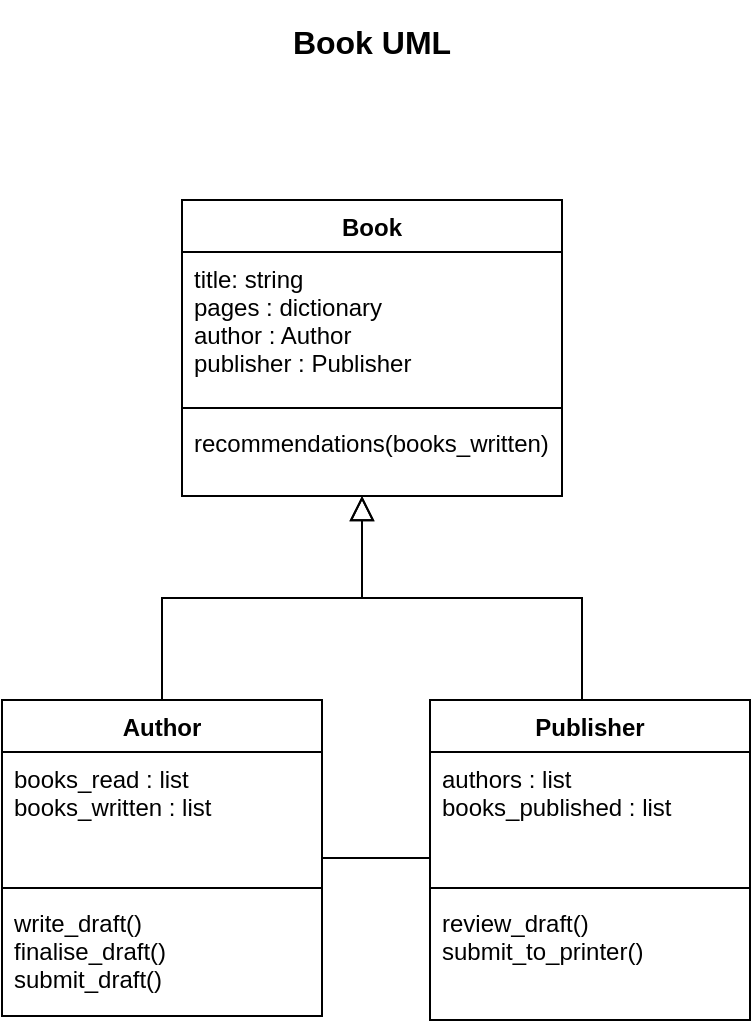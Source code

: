 <mxfile version="15.5.9" type="device"><diagram id="C5RBs43oDa-KdzZeNtuy" name="Page-1"><mxGraphModel dx="946" dy="645" grid="1" gridSize="10" guides="1" tooltips="1" connect="1" arrows="1" fold="1" page="1" pageScale="1" pageWidth="827" pageHeight="1169" math="0" shadow="0"><root><mxCell id="WIyWlLk6GJQsqaUBKTNV-0"/><mxCell id="WIyWlLk6GJQsqaUBKTNV-1" parent="WIyWlLk6GJQsqaUBKTNV-0"/><mxCell id="zkfFHV4jXpPFQw0GAbJ--12" value="" style="endArrow=block;endSize=10;endFill=0;shadow=0;strokeWidth=1;rounded=0;edgeStyle=elbowEdgeStyle;elbow=vertical;" parent="WIyWlLk6GJQsqaUBKTNV-1" edge="1"><mxGeometry width="160" relative="1" as="geometry"><mxPoint x="307" y="370" as="sourcePoint"/><mxPoint x="407" y="268" as="targetPoint"/></mxGeometry></mxCell><mxCell id="zkfFHV4jXpPFQw0GAbJ--16" value="" style="endArrow=block;endSize=10;endFill=0;shadow=0;strokeWidth=1;rounded=0;edgeStyle=elbowEdgeStyle;elbow=vertical;" parent="WIyWlLk6GJQsqaUBKTNV-1" edge="1"><mxGeometry width="160" relative="1" as="geometry"><mxPoint x="517" y="370" as="sourcePoint"/><mxPoint x="407" y="268" as="targetPoint"/></mxGeometry></mxCell><mxCell id="11wOk7iYNhV2zNTB_dNY-5" value="Publisher" style="swimlane;fontStyle=1;align=center;verticalAlign=top;childLayout=stackLayout;horizontal=1;startSize=26;horizontalStack=0;resizeParent=1;resizeParentMax=0;resizeLast=0;collapsible=1;marginBottom=0;fontSize=12;" vertex="1" parent="WIyWlLk6GJQsqaUBKTNV-1"><mxGeometry x="441" y="370" width="160" height="160" as="geometry"/></mxCell><mxCell id="11wOk7iYNhV2zNTB_dNY-6" value="authors : list&#xa;books_published : list" style="text;strokeColor=none;fillColor=none;align=left;verticalAlign=top;spacingLeft=4;spacingRight=4;overflow=hidden;rotatable=0;points=[[0,0.5],[1,0.5]];portConstraint=eastwest;fontSize=12;" vertex="1" parent="11wOk7iYNhV2zNTB_dNY-5"><mxGeometry y="26" width="160" height="64" as="geometry"/></mxCell><mxCell id="11wOk7iYNhV2zNTB_dNY-7" value="" style="line;strokeWidth=1;fillColor=none;align=left;verticalAlign=middle;spacingTop=-1;spacingLeft=3;spacingRight=3;rotatable=0;labelPosition=right;points=[];portConstraint=eastwest;fontSize=17;" vertex="1" parent="11wOk7iYNhV2zNTB_dNY-5"><mxGeometry y="90" width="160" height="8" as="geometry"/></mxCell><mxCell id="11wOk7iYNhV2zNTB_dNY-8" value="review_draft()&#xa;submit_to_printer()" style="text;strokeColor=none;fillColor=none;align=left;verticalAlign=top;spacingLeft=4;spacingRight=4;overflow=hidden;rotatable=0;points=[[0,0.5],[1,0.5]];portConstraint=eastwest;fontSize=12;" vertex="1" parent="11wOk7iYNhV2zNTB_dNY-5"><mxGeometry y="98" width="160" height="62" as="geometry"/></mxCell><mxCell id="11wOk7iYNhV2zNTB_dNY-13" style="edgeStyle=orthogonalEdgeStyle;rounded=0;orthogonalLoop=1;jettySize=auto;html=1;entryX=0;entryY=0.828;entryDx=0;entryDy=0;entryPerimeter=0;fontSize=12;endArrow=none;endFill=0;strokeColor=default;strokeWidth=1;" edge="1" parent="WIyWlLk6GJQsqaUBKTNV-1" source="11wOk7iYNhV2zNTB_dNY-9" target="11wOk7iYNhV2zNTB_dNY-6"><mxGeometry relative="1" as="geometry"/></mxCell><mxCell id="11wOk7iYNhV2zNTB_dNY-9" value="Author" style="swimlane;fontStyle=1;align=center;verticalAlign=top;childLayout=stackLayout;horizontal=1;startSize=26;horizontalStack=0;resizeParent=1;resizeParentMax=0;resizeLast=0;collapsible=1;marginBottom=0;fontSize=12;" vertex="1" parent="WIyWlLk6GJQsqaUBKTNV-1"><mxGeometry x="227" y="370" width="160" height="158" as="geometry"/></mxCell><mxCell id="11wOk7iYNhV2zNTB_dNY-10" value="books_read : list&#xa;books_written : list&#xa;" style="text;strokeColor=none;fillColor=none;align=left;verticalAlign=top;spacingLeft=4;spacingRight=4;overflow=hidden;rotatable=0;points=[[0,0.5],[1,0.5]];portConstraint=eastwest;fontSize=12;" vertex="1" parent="11wOk7iYNhV2zNTB_dNY-9"><mxGeometry y="26" width="160" height="64" as="geometry"/></mxCell><mxCell id="11wOk7iYNhV2zNTB_dNY-11" value="" style="line;strokeWidth=1;fillColor=none;align=left;verticalAlign=middle;spacingTop=-1;spacingLeft=3;spacingRight=3;rotatable=0;labelPosition=right;points=[];portConstraint=eastwest;fontSize=12;" vertex="1" parent="11wOk7iYNhV2zNTB_dNY-9"><mxGeometry y="90" width="160" height="8" as="geometry"/></mxCell><mxCell id="11wOk7iYNhV2zNTB_dNY-12" value="write_draft()&#xa;finalise_draft()&#xa;submit_draft()" style="text;strokeColor=none;fillColor=none;align=left;verticalAlign=top;spacingLeft=4;spacingRight=4;overflow=hidden;rotatable=0;points=[[0,0.5],[1,0.5]];portConstraint=eastwest;fontSize=12;" vertex="1" parent="11wOk7iYNhV2zNTB_dNY-9"><mxGeometry y="98" width="160" height="60" as="geometry"/></mxCell><mxCell id="11wOk7iYNhV2zNTB_dNY-14" value="Book" style="swimlane;fontStyle=1;align=center;verticalAlign=top;childLayout=stackLayout;horizontal=1;startSize=26;horizontalStack=0;resizeParent=1;resizeParentMax=0;resizeLast=0;collapsible=1;marginBottom=0;fontSize=12;" vertex="1" parent="WIyWlLk6GJQsqaUBKTNV-1"><mxGeometry x="317" y="120" width="190" height="148" as="geometry"/></mxCell><mxCell id="11wOk7iYNhV2zNTB_dNY-15" value="title: string&#xa;pages : dictionary&#xa;author : Author&#xa;publisher : Publisher&#xa;" style="text;strokeColor=none;fillColor=none;align=left;verticalAlign=top;spacingLeft=4;spacingRight=4;overflow=hidden;rotatable=0;points=[[0,0.5],[1,0.5]];portConstraint=eastwest;fontSize=12;" vertex="1" parent="11wOk7iYNhV2zNTB_dNY-14"><mxGeometry y="26" width="190" height="74" as="geometry"/></mxCell><mxCell id="11wOk7iYNhV2zNTB_dNY-16" value="" style="line;strokeWidth=1;fillColor=none;align=left;verticalAlign=middle;spacingTop=-1;spacingLeft=3;spacingRight=3;rotatable=0;labelPosition=right;points=[];portConstraint=eastwest;fontSize=12;" vertex="1" parent="11wOk7iYNhV2zNTB_dNY-14"><mxGeometry y="100" width="190" height="8" as="geometry"/></mxCell><mxCell id="11wOk7iYNhV2zNTB_dNY-17" value="recommendations(books_written)&#xa;" style="text;strokeColor=none;fillColor=none;align=left;verticalAlign=top;spacingLeft=4;spacingRight=4;overflow=hidden;rotatable=0;points=[[0,0.5],[1,0.5]];portConstraint=eastwest;fontSize=12;" vertex="1" parent="11wOk7iYNhV2zNTB_dNY-14"><mxGeometry y="108" width="190" height="40" as="geometry"/></mxCell><mxCell id="11wOk7iYNhV2zNTB_dNY-18" value="Book UML" style="text;align=center;fontStyle=1;verticalAlign=middle;spacingLeft=3;spacingRight=3;strokeColor=none;rotatable=0;points=[[0,0.5],[1,0.5]];portConstraint=eastwest;fontSize=16;" vertex="1" parent="WIyWlLk6GJQsqaUBKTNV-1"><mxGeometry x="354.5" y="20" width="115" height="40" as="geometry"/></mxCell></root></mxGraphModel></diagram></mxfile>